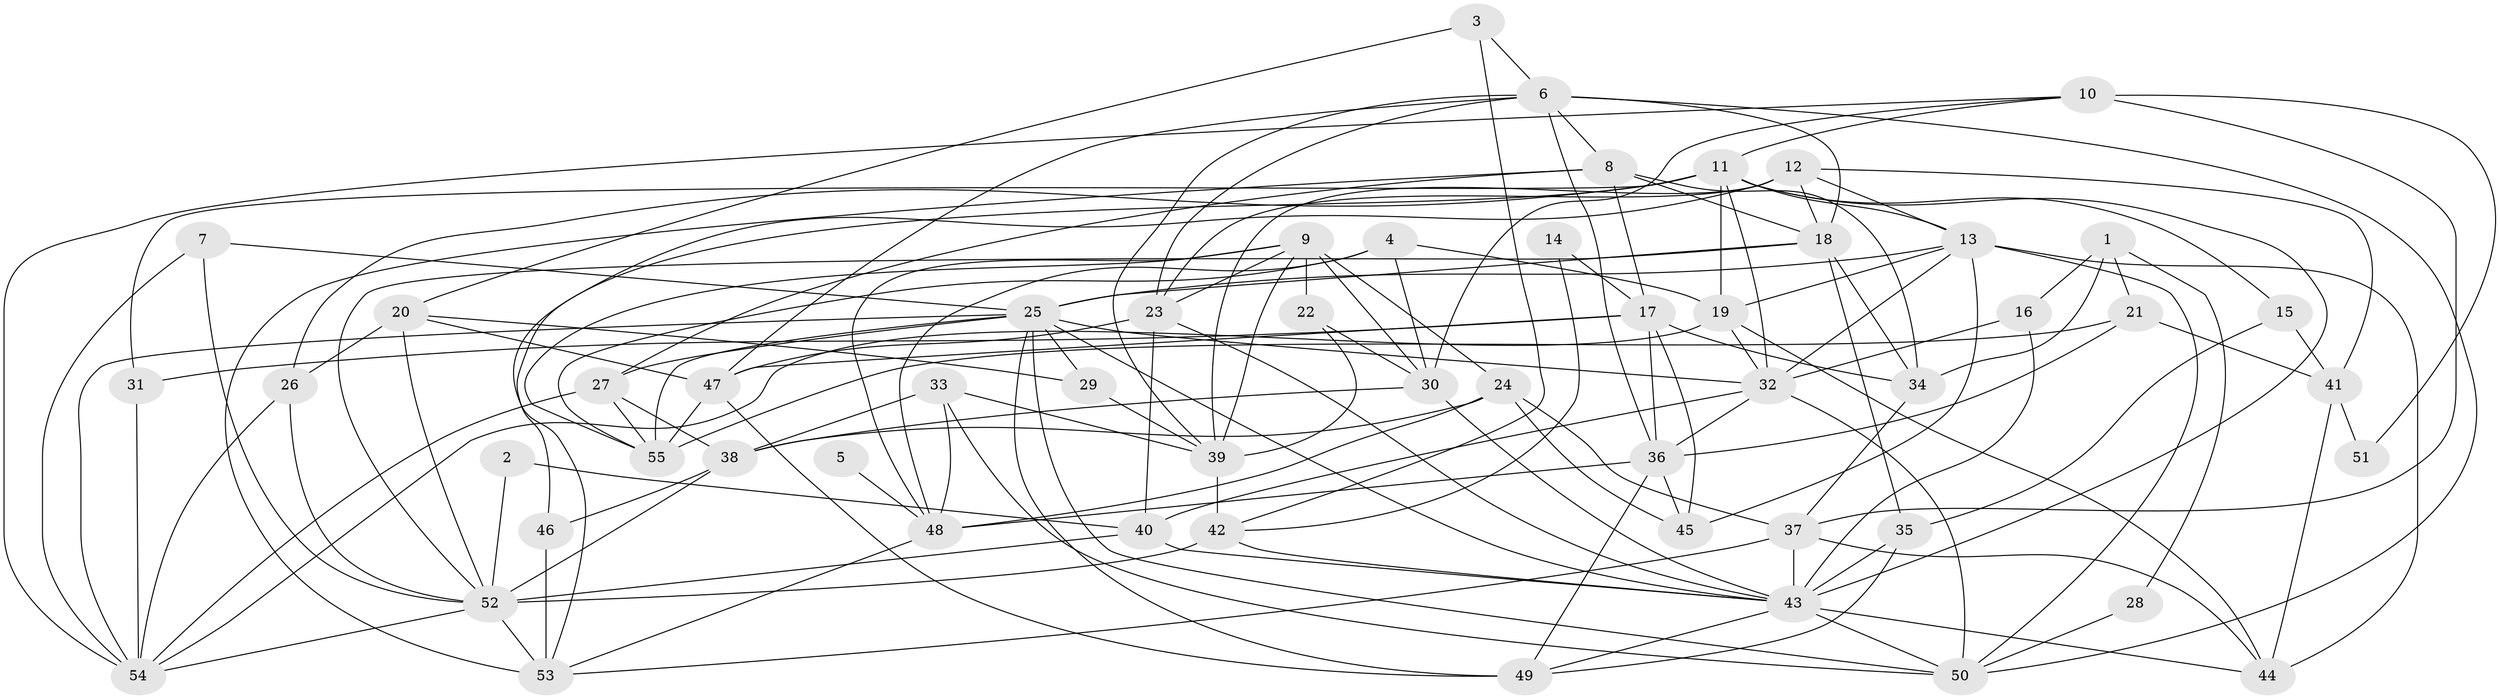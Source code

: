 // original degree distribution, {4: 0.24545454545454545, 5: 0.14545454545454545, 3: 0.2545454545454545, 2: 0.17272727272727273, 7: 0.07272727272727272, 6: 0.1, 8: 0.00909090909090909}
// Generated by graph-tools (version 1.1) at 2025/02/03/09/25 03:02:13]
// undirected, 55 vertices, 147 edges
graph export_dot {
graph [start="1"]
  node [color=gray90,style=filled];
  1;
  2;
  3;
  4;
  5;
  6;
  7;
  8;
  9;
  10;
  11;
  12;
  13;
  14;
  15;
  16;
  17;
  18;
  19;
  20;
  21;
  22;
  23;
  24;
  25;
  26;
  27;
  28;
  29;
  30;
  31;
  32;
  33;
  34;
  35;
  36;
  37;
  38;
  39;
  40;
  41;
  42;
  43;
  44;
  45;
  46;
  47;
  48;
  49;
  50;
  51;
  52;
  53;
  54;
  55;
  1 -- 16 [weight=1.0];
  1 -- 21 [weight=1.0];
  1 -- 28 [weight=1.0];
  1 -- 34 [weight=1.0];
  2 -- 40 [weight=1.0];
  2 -- 52 [weight=2.0];
  3 -- 6 [weight=1.0];
  3 -- 20 [weight=1.0];
  3 -- 42 [weight=1.0];
  4 -- 19 [weight=1.0];
  4 -- 30 [weight=1.0];
  4 -- 48 [weight=1.0];
  4 -- 55 [weight=1.0];
  5 -- 48 [weight=2.0];
  6 -- 8 [weight=1.0];
  6 -- 18 [weight=1.0];
  6 -- 23 [weight=1.0];
  6 -- 36 [weight=1.0];
  6 -- 39 [weight=1.0];
  6 -- 47 [weight=1.0];
  6 -- 50 [weight=1.0];
  7 -- 25 [weight=1.0];
  7 -- 52 [weight=1.0];
  7 -- 54 [weight=1.0];
  8 -- 17 [weight=1.0];
  8 -- 18 [weight=1.0];
  8 -- 27 [weight=1.0];
  8 -- 34 [weight=1.0];
  8 -- 53 [weight=1.0];
  9 -- 22 [weight=1.0];
  9 -- 23 [weight=1.0];
  9 -- 24 [weight=1.0];
  9 -- 30 [weight=1.0];
  9 -- 39 [weight=1.0];
  9 -- 48 [weight=1.0];
  9 -- 55 [weight=1.0];
  10 -- 11 [weight=1.0];
  10 -- 30 [weight=1.0];
  10 -- 37 [weight=1.0];
  10 -- 51 [weight=2.0];
  10 -- 54 [weight=1.0];
  11 -- 13 [weight=1.0];
  11 -- 15 [weight=1.0];
  11 -- 19 [weight=1.0];
  11 -- 26 [weight=2.0];
  11 -- 31 [weight=1.0];
  11 -- 32 [weight=1.0];
  11 -- 43 [weight=1.0];
  11 -- 53 [weight=1.0];
  12 -- 13 [weight=1.0];
  12 -- 18 [weight=1.0];
  12 -- 23 [weight=1.0];
  12 -- 39 [weight=1.0];
  12 -- 41 [weight=1.0];
  12 -- 46 [weight=1.0];
  13 -- 19 [weight=1.0];
  13 -- 25 [weight=1.0];
  13 -- 32 [weight=1.0];
  13 -- 44 [weight=1.0];
  13 -- 45 [weight=1.0];
  13 -- 50 [weight=1.0];
  14 -- 17 [weight=1.0];
  14 -- 42 [weight=1.0];
  15 -- 35 [weight=1.0];
  15 -- 41 [weight=1.0];
  16 -- 32 [weight=1.0];
  16 -- 43 [weight=1.0];
  17 -- 31 [weight=2.0];
  17 -- 34 [weight=1.0];
  17 -- 36 [weight=1.0];
  17 -- 45 [weight=1.0];
  17 -- 47 [weight=1.0];
  18 -- 25 [weight=1.0];
  18 -- 34 [weight=1.0];
  18 -- 35 [weight=1.0];
  18 -- 52 [weight=1.0];
  19 -- 32 [weight=1.0];
  19 -- 44 [weight=1.0];
  19 -- 54 [weight=1.0];
  20 -- 26 [weight=1.0];
  20 -- 29 [weight=1.0];
  20 -- 47 [weight=2.0];
  20 -- 52 [weight=1.0];
  21 -- 36 [weight=1.0];
  21 -- 41 [weight=1.0];
  21 -- 55 [weight=1.0];
  22 -- 30 [weight=1.0];
  22 -- 39 [weight=1.0];
  23 -- 40 [weight=1.0];
  23 -- 43 [weight=1.0];
  23 -- 47 [weight=1.0];
  24 -- 37 [weight=1.0];
  24 -- 38 [weight=1.0];
  24 -- 45 [weight=1.0];
  24 -- 48 [weight=1.0];
  25 -- 27 [weight=1.0];
  25 -- 29 [weight=1.0];
  25 -- 32 [weight=1.0];
  25 -- 43 [weight=1.0];
  25 -- 49 [weight=1.0];
  25 -- 50 [weight=1.0];
  25 -- 54 [weight=1.0];
  25 -- 55 [weight=1.0];
  26 -- 52 [weight=1.0];
  26 -- 54 [weight=1.0];
  27 -- 38 [weight=1.0];
  27 -- 54 [weight=1.0];
  27 -- 55 [weight=1.0];
  28 -- 50 [weight=2.0];
  29 -- 39 [weight=1.0];
  30 -- 38 [weight=1.0];
  30 -- 43 [weight=1.0];
  31 -- 54 [weight=1.0];
  32 -- 36 [weight=1.0];
  32 -- 40 [weight=2.0];
  32 -- 50 [weight=1.0];
  33 -- 38 [weight=1.0];
  33 -- 39 [weight=1.0];
  33 -- 48 [weight=2.0];
  33 -- 50 [weight=1.0];
  34 -- 37 [weight=1.0];
  35 -- 43 [weight=1.0];
  35 -- 49 [weight=1.0];
  36 -- 45 [weight=1.0];
  36 -- 48 [weight=1.0];
  36 -- 49 [weight=1.0];
  37 -- 43 [weight=1.0];
  37 -- 44 [weight=1.0];
  37 -- 53 [weight=1.0];
  38 -- 46 [weight=1.0];
  38 -- 52 [weight=1.0];
  39 -- 42 [weight=1.0];
  40 -- 43 [weight=1.0];
  40 -- 52 [weight=1.0];
  41 -- 44 [weight=1.0];
  41 -- 51 [weight=2.0];
  42 -- 43 [weight=1.0];
  42 -- 52 [weight=1.0];
  43 -- 44 [weight=1.0];
  43 -- 49 [weight=1.0];
  43 -- 50 [weight=2.0];
  46 -- 53 [weight=1.0];
  47 -- 49 [weight=1.0];
  47 -- 55 [weight=1.0];
  48 -- 53 [weight=1.0];
  52 -- 53 [weight=2.0];
  52 -- 54 [weight=1.0];
}
